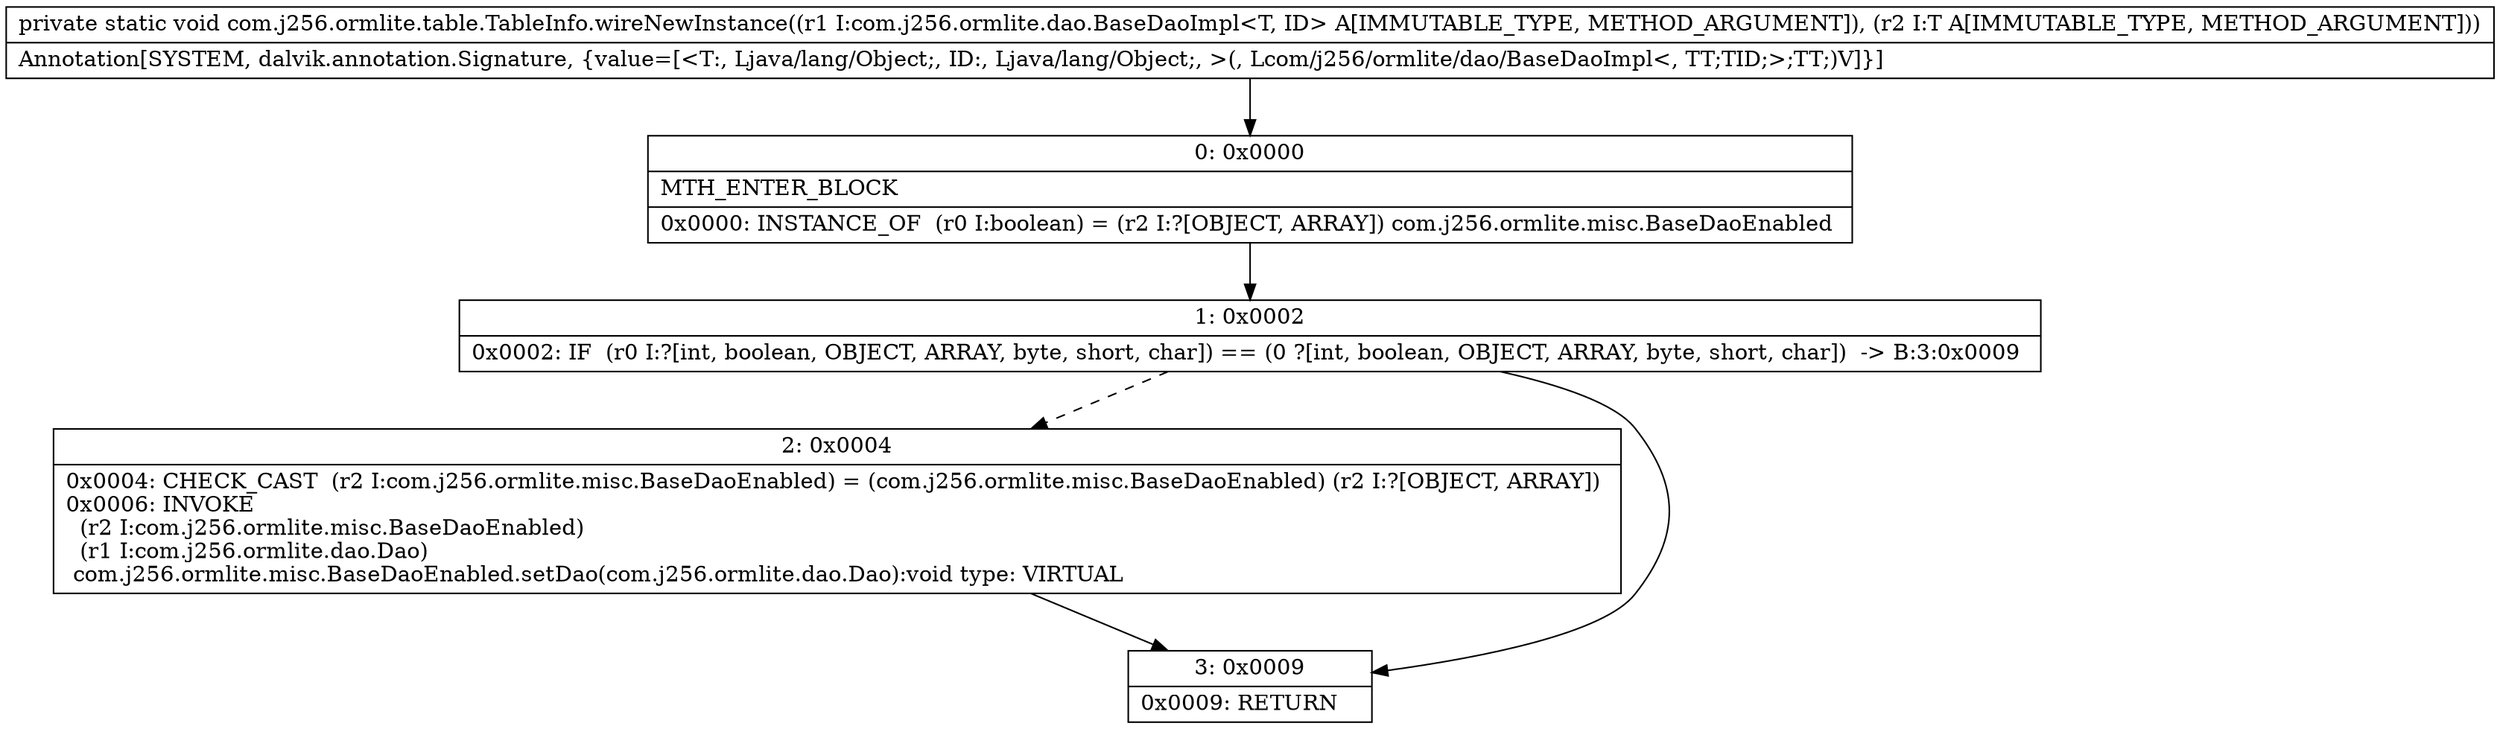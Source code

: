 digraph "CFG forcom.j256.ormlite.table.TableInfo.wireNewInstance(Lcom\/j256\/ormlite\/dao\/BaseDaoImpl;Ljava\/lang\/Object;)V" {
Node_0 [shape=record,label="{0\:\ 0x0000|MTH_ENTER_BLOCK\l|0x0000: INSTANCE_OF  (r0 I:boolean) = (r2 I:?[OBJECT, ARRAY]) com.j256.ormlite.misc.BaseDaoEnabled \l}"];
Node_1 [shape=record,label="{1\:\ 0x0002|0x0002: IF  (r0 I:?[int, boolean, OBJECT, ARRAY, byte, short, char]) == (0 ?[int, boolean, OBJECT, ARRAY, byte, short, char])  \-\> B:3:0x0009 \l}"];
Node_2 [shape=record,label="{2\:\ 0x0004|0x0004: CHECK_CAST  (r2 I:com.j256.ormlite.misc.BaseDaoEnabled) = (com.j256.ormlite.misc.BaseDaoEnabled) (r2 I:?[OBJECT, ARRAY]) \l0x0006: INVOKE  \l  (r2 I:com.j256.ormlite.misc.BaseDaoEnabled)\l  (r1 I:com.j256.ormlite.dao.Dao)\l com.j256.ormlite.misc.BaseDaoEnabled.setDao(com.j256.ormlite.dao.Dao):void type: VIRTUAL \l}"];
Node_3 [shape=record,label="{3\:\ 0x0009|0x0009: RETURN   \l}"];
MethodNode[shape=record,label="{private static void com.j256.ormlite.table.TableInfo.wireNewInstance((r1 I:com.j256.ormlite.dao.BaseDaoImpl\<T, ID\> A[IMMUTABLE_TYPE, METHOD_ARGUMENT]), (r2 I:T A[IMMUTABLE_TYPE, METHOD_ARGUMENT]))  | Annotation[SYSTEM, dalvik.annotation.Signature, \{value=[\<T:, Ljava\/lang\/Object;, ID:, Ljava\/lang\/Object;, \>(, Lcom\/j256\/ormlite\/dao\/BaseDaoImpl\<, TT;TID;\>;TT;)V]\}]\l}"];
MethodNode -> Node_0;
Node_0 -> Node_1;
Node_1 -> Node_2[style=dashed];
Node_1 -> Node_3;
Node_2 -> Node_3;
}

